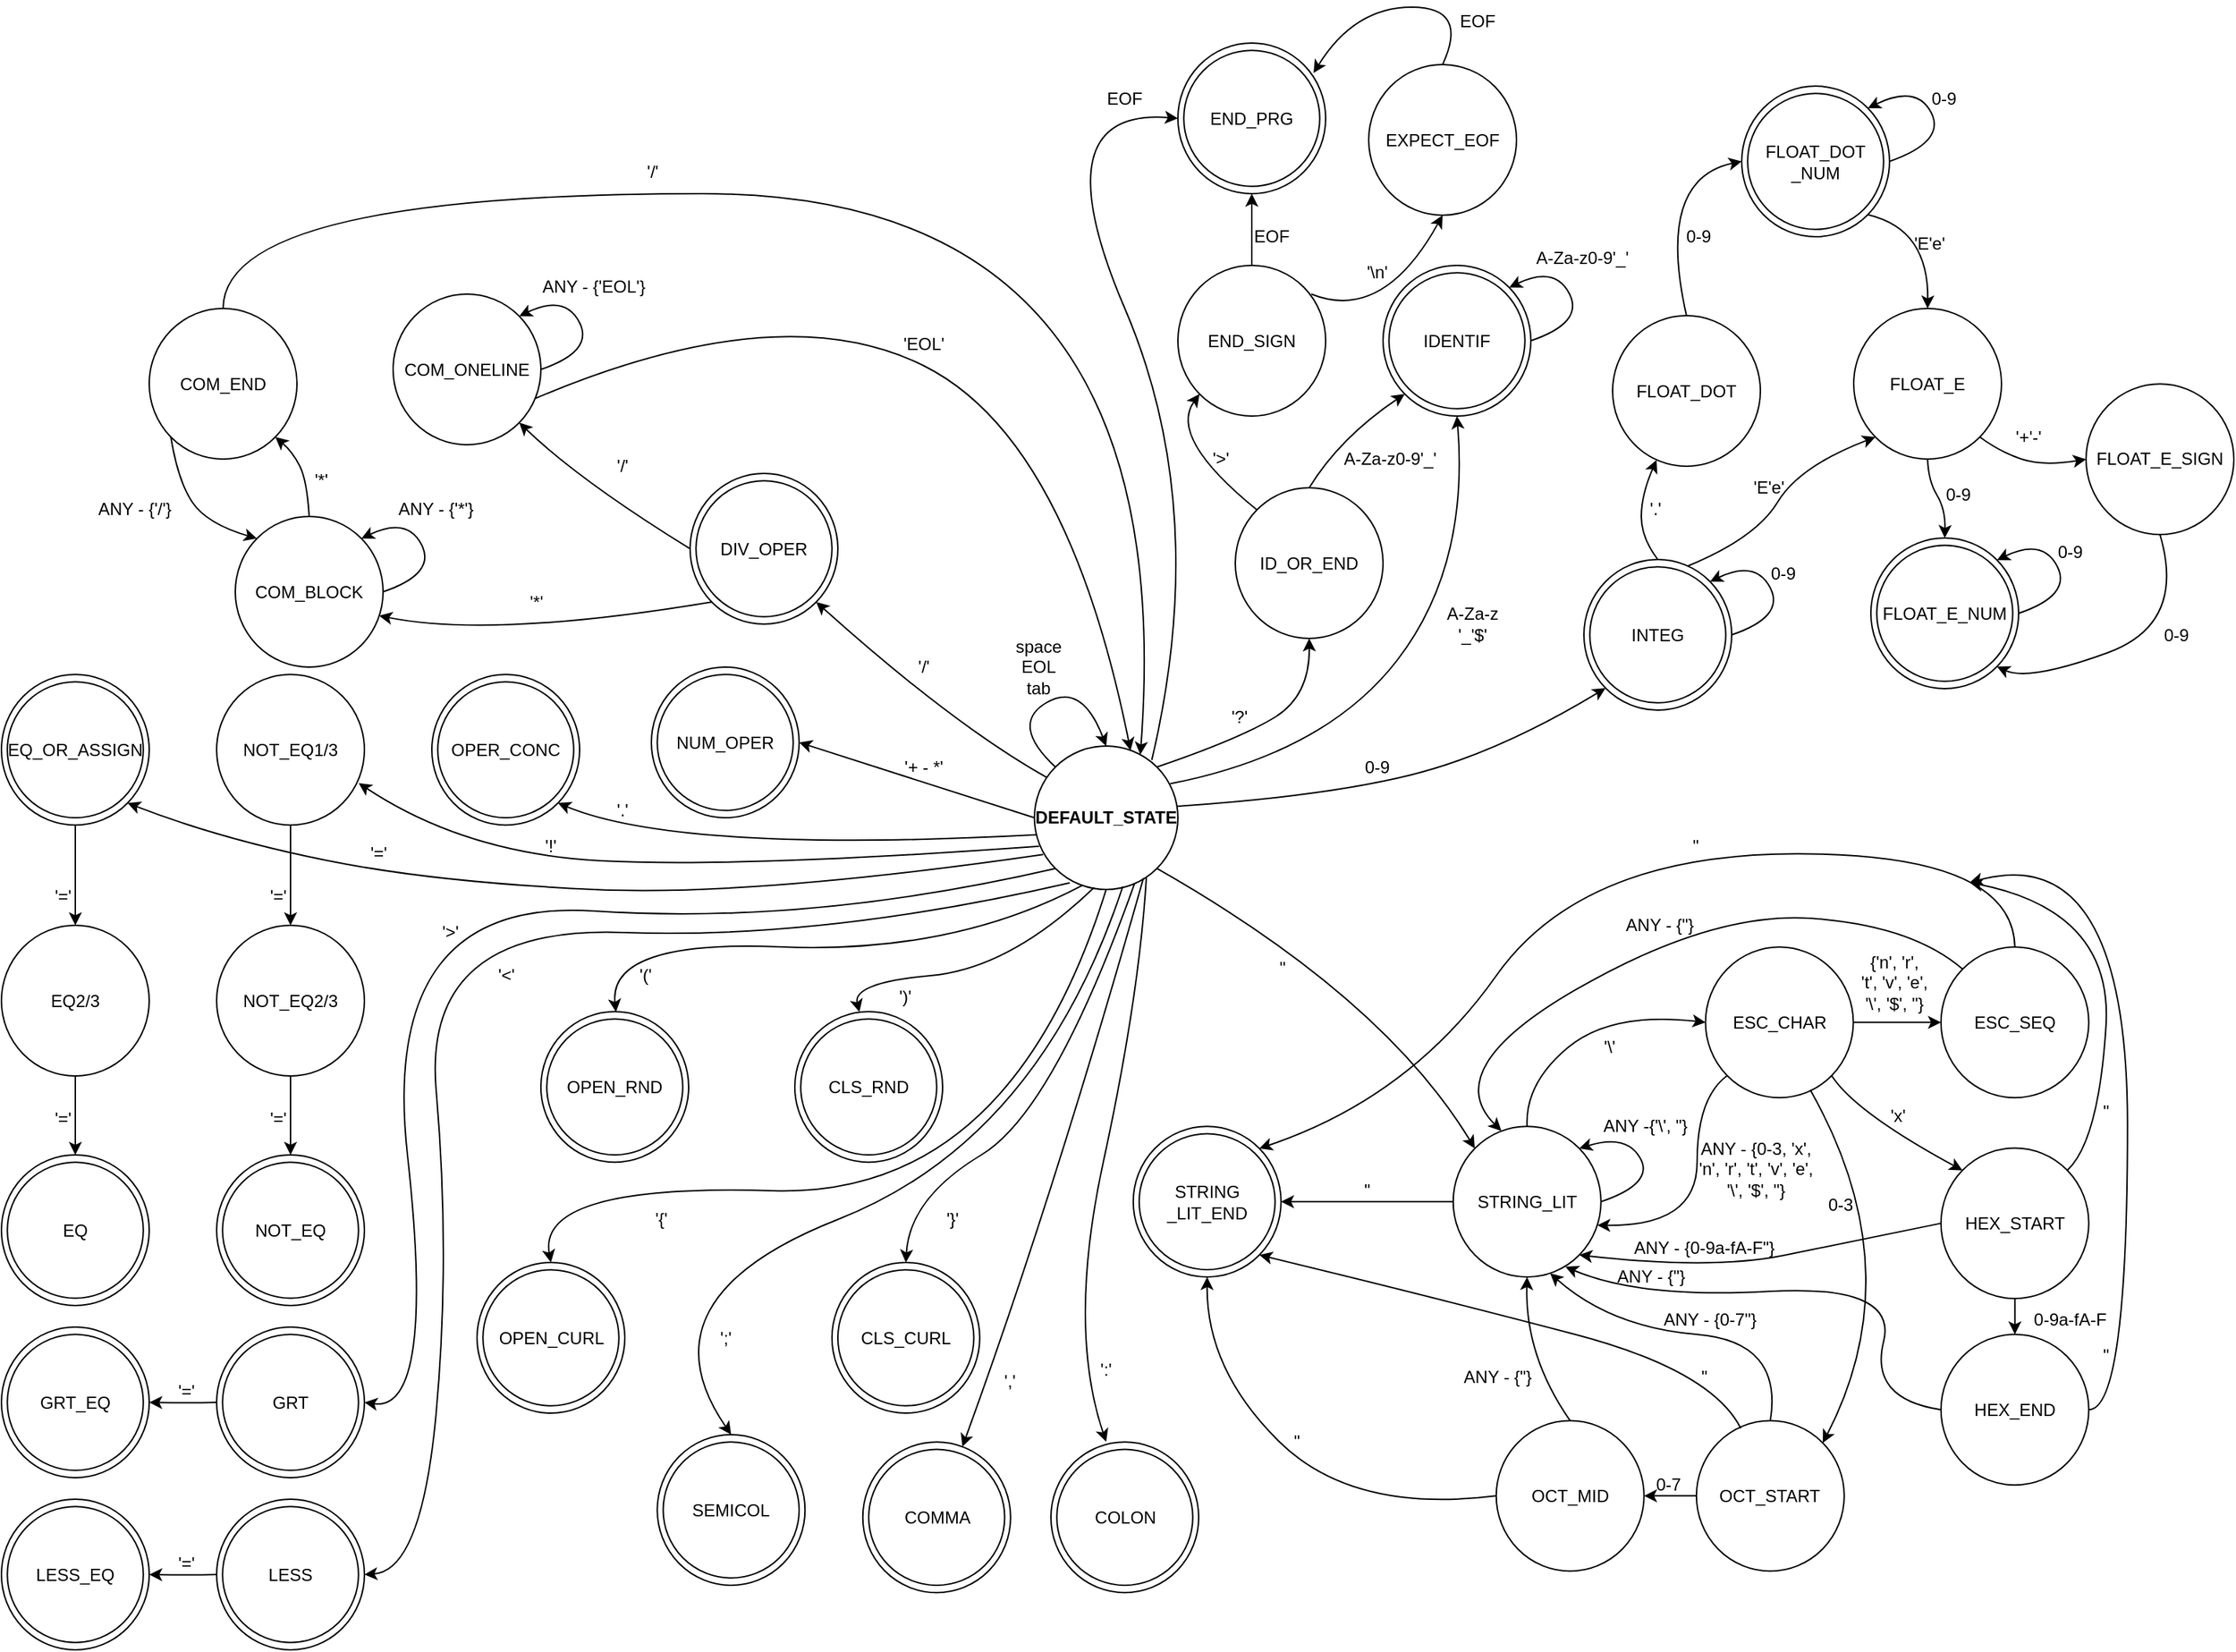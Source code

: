 <mxfile version="20.5.3"><diagram id="B4c5OdeZnFxXY1j4tQRh" name="Page-1"><mxGraphModel dx="1146" dy="554" grid="1" gridSize="10" guides="1" tooltips="1" connect="1" arrows="1" fold="1" page="1" pageScale="1" pageWidth="1654" pageHeight="1169" math="0" shadow="0"><root><mxCell id="0"/><mxCell id="1" parent="0"/><mxCell id="rxYX9RSnvcoezxCYLgSo-1" value="&lt;div&gt;&lt;b&gt;DEFAULT_STATE&lt;br&gt;&lt;/b&gt;&lt;/div&gt;" style="ellipse;whiteSpace=wrap;html=1;" parent="1" vertex="1"><mxGeometry x="777" y="535" width="100" height="100" as="geometry"/></mxCell><mxCell id="rxYX9RSnvcoezxCYLgSo-2" value="" style="curved=1;endArrow=classic;html=1;rounded=0;entryX=0.5;entryY=0;entryDx=0;entryDy=0;exitX=0;exitY=0;exitDx=0;exitDy=0;" parent="1" source="rxYX9RSnvcoezxCYLgSo-1" target="rxYX9RSnvcoezxCYLgSo-1" edge="1"><mxGeometry width="50" height="50" relative="1" as="geometry"><mxPoint x="790" y="550" as="sourcePoint"/><mxPoint x="817" y="539" as="targetPoint"/><Array as="points"><mxPoint x="760" y="520"/><mxPoint x="810" y="490"/></Array></mxGeometry></mxCell><mxCell id="rxYX9RSnvcoezxCYLgSo-3" value="&lt;div&gt;space&lt;/div&gt;&lt;div&gt;EOL&lt;/div&gt;&lt;div&gt;tab&lt;br&gt;&lt;/div&gt;" style="text;html=1;strokeColor=none;fillColor=none;align=center;verticalAlign=middle;whiteSpace=wrap;rounded=0;" parent="1" vertex="1"><mxGeometry x="750" y="460" width="60" height="40" as="geometry"/></mxCell><mxCell id="rxYX9RSnvcoezxCYLgSo-8" value="" style="curved=1;endArrow=classic;html=1;rounded=0;exitX=0.089;exitY=0.221;exitDx=0;exitDy=0;exitPerimeter=0;entryX=1;entryY=1;entryDx=0;entryDy=0;" parent="1" source="rxYX9RSnvcoezxCYLgSo-1" target="rxYX9RSnvcoezxCYLgSo-11" edge="1"><mxGeometry width="50" height="50" relative="1" as="geometry"><mxPoint x="650" y="560" as="sourcePoint"/><mxPoint x="640" y="470" as="targetPoint"/><Array as="points"><mxPoint x="720" y="520"/></Array></mxGeometry></mxCell><mxCell id="rxYX9RSnvcoezxCYLgSo-9" value="'/'" style="text;html=1;strokeColor=none;fillColor=none;align=center;verticalAlign=middle;whiteSpace=wrap;rounded=0;" parent="1" vertex="1"><mxGeometry x="670" y="465" width="60" height="30" as="geometry"/></mxCell><mxCell id="rxYX9RSnvcoezxCYLgSo-11" value="" style="ellipse;whiteSpace=wrap;html=1;" parent="1" vertex="1"><mxGeometry x="537" y="345" width="103" height="105" as="geometry"/></mxCell><mxCell id="rxYX9RSnvcoezxCYLgSo-14" value="DIV_OPER" style="ellipse;whiteSpace=wrap;html=1;aspect=fixed;" parent="1" vertex="1"><mxGeometry x="541.12" y="350.12" width="94.76" height="94.76" as="geometry"/></mxCell><mxCell id="rxYX9RSnvcoezxCYLgSo-16" value="COM_ONELINE" style="ellipse;whiteSpace=wrap;html=1;" parent="1" vertex="1"><mxGeometry x="330" y="220" width="103" height="105" as="geometry"/></mxCell><mxCell id="rxYX9RSnvcoezxCYLgSo-24" value="" style="curved=1;endArrow=classic;html=1;rounded=0;exitX=1;exitY=0.5;exitDx=0;exitDy=0;entryX=1;entryY=0;entryDx=0;entryDy=0;" parent="1" source="rxYX9RSnvcoezxCYLgSo-16" target="rxYX9RSnvcoezxCYLgSo-16" edge="1"><mxGeometry width="50" height="50" relative="1" as="geometry"><mxPoint x="433" y="280" as="sourcePoint"/><mxPoint x="483" y="230" as="targetPoint"/><Array as="points"><mxPoint x="470" y="260"/><mxPoint x="450" y="220"/></Array></mxGeometry></mxCell><mxCell id="rxYX9RSnvcoezxCYLgSo-25" value="ANY - {'EOL'}" style="text;html=1;strokeColor=none;fillColor=none;align=center;verticalAlign=middle;whiteSpace=wrap;rounded=0;" parent="1" vertex="1"><mxGeometry x="430" y="200" width="80" height="30" as="geometry"/></mxCell><mxCell id="rxYX9RSnvcoezxCYLgSo-26" value="" style="curved=1;endArrow=classic;html=1;rounded=0;exitX=0;exitY=0.5;exitDx=0;exitDy=0;entryX=1;entryY=1;entryDx=0;entryDy=0;" parent="1" source="rxYX9RSnvcoezxCYLgSo-11" target="rxYX9RSnvcoezxCYLgSo-16" edge="1"><mxGeometry width="50" height="50" relative="1" as="geometry"><mxPoint x="460" y="360" as="sourcePoint"/><mxPoint x="510" y="310" as="targetPoint"/><Array as="points"><mxPoint x="460" y="350"/></Array></mxGeometry></mxCell><mxCell id="rxYX9RSnvcoezxCYLgSo-27" value="'/'" style="text;html=1;strokeColor=none;fillColor=none;align=center;verticalAlign=middle;whiteSpace=wrap;rounded=0;" parent="1" vertex="1"><mxGeometry x="460" y="325" width="60" height="30" as="geometry"/></mxCell><mxCell id="rxYX9RSnvcoezxCYLgSo-28" value="" style="curved=1;endArrow=classic;html=1;rounded=0;exitX=0.961;exitY=0.693;exitDx=0;exitDy=0;entryX=0.67;entryY=0.031;entryDx=0;entryDy=0;entryPerimeter=0;exitPerimeter=0;" parent="1" source="rxYX9RSnvcoezxCYLgSo-16" target="rxYX9RSnvcoezxCYLgSo-1" edge="1"><mxGeometry width="50" height="50" relative="1" as="geometry"><mxPoint x="560" y="325" as="sourcePoint"/><mxPoint x="810" y="430" as="targetPoint"/><Array as="points"><mxPoint x="600" y="220"/><mxPoint x="800" y="320"/></Array></mxGeometry></mxCell><mxCell id="rxYX9RSnvcoezxCYLgSo-29" value="'EOL'" style="text;html=1;strokeColor=none;fillColor=none;align=center;verticalAlign=middle;whiteSpace=wrap;rounded=0;" parent="1" vertex="1"><mxGeometry x="670" y="240" width="60" height="30" as="geometry"/></mxCell><mxCell id="rxYX9RSnvcoezxCYLgSo-31" value="COM_BLOCK" style="ellipse;whiteSpace=wrap;html=1;" parent="1" vertex="1"><mxGeometry x="220" y="375" width="103" height="105" as="geometry"/></mxCell><mxCell id="rxYX9RSnvcoezxCYLgSo-32" value="" style="curved=1;endArrow=classic;html=1;rounded=0;exitX=1;exitY=0.5;exitDx=0;exitDy=0;entryX=1;entryY=0;entryDx=0;entryDy=0;" parent="1" source="rxYX9RSnvcoezxCYLgSo-31" target="rxYX9RSnvcoezxCYLgSo-31" edge="1"><mxGeometry width="50" height="50" relative="1" as="geometry"><mxPoint x="323" y="435" as="sourcePoint"/><mxPoint x="373" y="385" as="targetPoint"/><Array as="points"><mxPoint x="360" y="415"/><mxPoint x="340" y="375"/></Array></mxGeometry></mxCell><mxCell id="rxYX9RSnvcoezxCYLgSo-33" value="ANY - {'*'}" style="text;html=1;strokeColor=none;fillColor=none;align=center;verticalAlign=middle;whiteSpace=wrap;rounded=0;" parent="1" vertex="1"><mxGeometry x="320" y="355" width="80" height="30" as="geometry"/></mxCell><mxCell id="rxYX9RSnvcoezxCYLgSo-34" value="" style="curved=1;endArrow=classic;html=1;rounded=0;exitX=0;exitY=1;exitDx=0;exitDy=0;entryX=0.974;entryY=0.659;entryDx=0;entryDy=0;entryPerimeter=0;" parent="1" source="rxYX9RSnvcoezxCYLgSo-11" target="rxYX9RSnvcoezxCYLgSo-31" edge="1"><mxGeometry width="50" height="50" relative="1" as="geometry"><mxPoint x="420" y="420" as="sourcePoint"/><mxPoint x="470" y="370" as="targetPoint"/><Array as="points"><mxPoint x="400" y="460"/></Array></mxGeometry></mxCell><mxCell id="rxYX9RSnvcoezxCYLgSo-35" value="'*'" style="text;html=1;strokeColor=none;fillColor=none;align=center;verticalAlign=middle;whiteSpace=wrap;rounded=0;" parent="1" vertex="1"><mxGeometry x="400" y="420" width="60" height="30" as="geometry"/></mxCell><mxCell id="rxYX9RSnvcoezxCYLgSo-38" value="COM_END" style="ellipse;whiteSpace=wrap;html=1;" parent="1" vertex="1"><mxGeometry x="160" y="230" width="103" height="105" as="geometry"/></mxCell><mxCell id="rxYX9RSnvcoezxCYLgSo-41" value="" style="curved=1;endArrow=classic;html=1;rounded=0;exitX=0.5;exitY=0;exitDx=0;exitDy=0;entryX=1;entryY=1;entryDx=0;entryDy=0;" parent="1" source="rxYX9RSnvcoezxCYLgSo-31" target="rxYX9RSnvcoezxCYLgSo-38" edge="1"><mxGeometry width="50" height="50" relative="1" as="geometry"><mxPoint x="270" y="350" as="sourcePoint"/><mxPoint x="320" y="300" as="targetPoint"/><Array as="points"><mxPoint x="270" y="350"/><mxPoint x="260" y="330"/></Array></mxGeometry></mxCell><mxCell id="rxYX9RSnvcoezxCYLgSo-42" value="'*'" style="text;html=1;strokeColor=none;fillColor=none;align=center;verticalAlign=middle;whiteSpace=wrap;rounded=0;" parent="1" vertex="1"><mxGeometry x="250" y="335" width="60" height="30" as="geometry"/></mxCell><mxCell id="rxYX9RSnvcoezxCYLgSo-43" value="" style="curved=1;endArrow=classic;html=1;rounded=0;exitX=0.5;exitY=0;exitDx=0;exitDy=0;entryX=0.738;entryY=0.06;entryDx=0;entryDy=0;entryPerimeter=0;" parent="1" source="rxYX9RSnvcoezxCYLgSo-38" target="rxYX9RSnvcoezxCYLgSo-1" edge="1"><mxGeometry width="50" height="50" relative="1" as="geometry"><mxPoint x="230" y="200" as="sourcePoint"/><mxPoint x="280" y="150" as="targetPoint"/><Array as="points"><mxPoint x="212" y="150"/><mxPoint x="880" y="150"/></Array></mxGeometry></mxCell><mxCell id="rxYX9RSnvcoezxCYLgSo-44" value="'/'" style="text;html=1;strokeColor=none;fillColor=none;align=center;verticalAlign=middle;whiteSpace=wrap;rounded=0;" parent="1" vertex="1"><mxGeometry x="481.12" y="120" width="60" height="30" as="geometry"/></mxCell><mxCell id="rxYX9RSnvcoezxCYLgSo-45" value="" style="curved=1;endArrow=classic;html=1;rounded=0;entryX=0;entryY=0;entryDx=0;entryDy=0;exitX=0;exitY=1;exitDx=0;exitDy=0;" parent="1" source="rxYX9RSnvcoezxCYLgSo-38" target="rxYX9RSnvcoezxCYLgSo-31" edge="1"><mxGeometry width="50" height="50" relative="1" as="geometry"><mxPoint x="380" y="350" as="sourcePoint"/><mxPoint x="430" y="300" as="targetPoint"/><Array as="points"><mxPoint x="180" y="350"/><mxPoint x="200" y="380"/></Array></mxGeometry></mxCell><mxCell id="rxYX9RSnvcoezxCYLgSo-46" value="ANY - {'/'}" style="text;html=1;strokeColor=none;fillColor=none;align=center;verticalAlign=middle;whiteSpace=wrap;rounded=0;" parent="1" vertex="1"><mxGeometry x="120" y="355" width="60" height="30" as="geometry"/></mxCell><mxCell id="RRF14F_0tP4bHI7PFCEU-1" value="" style="ellipse;whiteSpace=wrap;html=1;" parent="1" vertex="1"><mxGeometry x="510" y="480" width="103" height="105" as="geometry"/></mxCell><mxCell id="RRF14F_0tP4bHI7PFCEU-2" value="NUM_OPER" style="ellipse;whiteSpace=wrap;html=1;aspect=fixed;" parent="1" vertex="1"><mxGeometry x="514.12" y="485.12" width="94.76" height="94.76" as="geometry"/></mxCell><mxCell id="RRF14F_0tP4bHI7PFCEU-3" value="" style="curved=1;endArrow=classic;html=1;rounded=0;exitX=0;exitY=0.5;exitDx=0;exitDy=0;entryX=1;entryY=0.5;entryDx=0;entryDy=0;" parent="1" source="rxYX9RSnvcoezxCYLgSo-1" target="RRF14F_0tP4bHI7PFCEU-1" edge="1"><mxGeometry width="50" height="50" relative="1" as="geometry"><mxPoint x="480" y="630" as="sourcePoint"/><mxPoint x="530" y="580" as="targetPoint"/><Array as="points"/></mxGeometry></mxCell><mxCell id="RRF14F_0tP4bHI7PFCEU-4" value="'+ - *'" style="text;html=1;strokeColor=none;fillColor=none;align=center;verticalAlign=middle;whiteSpace=wrap;rounded=0;" parent="1" vertex="1"><mxGeometry x="670" y="535" width="60" height="30" as="geometry"/></mxCell><mxCell id="RRF14F_0tP4bHI7PFCEU-5" value="" style="ellipse;whiteSpace=wrap;html=1;" parent="1" vertex="1"><mxGeometry x="357" y="485.12" width="103" height="105" as="geometry"/></mxCell><mxCell id="RRF14F_0tP4bHI7PFCEU-6" value="OPER_CONC" style="ellipse;whiteSpace=wrap;html=1;aspect=fixed;" parent="1" vertex="1"><mxGeometry x="361.12" y="490.24" width="94.76" height="94.76" as="geometry"/></mxCell><mxCell id="RRF14F_0tP4bHI7PFCEU-7" value="NOT_EQ1/3" style="ellipse;whiteSpace=wrap;html=1;" parent="1" vertex="1"><mxGeometry x="207" y="485.12" width="103" height="105" as="geometry"/></mxCell><mxCell id="RRF14F_0tP4bHI7PFCEU-9" value="" style="ellipse;whiteSpace=wrap;html=1;" parent="1" vertex="1"><mxGeometry x="57" y="485.12" width="103" height="105" as="geometry"/></mxCell><mxCell id="RRF14F_0tP4bHI7PFCEU-10" value="EQ_OR_ASSIGN" style="ellipse;whiteSpace=wrap;html=1;aspect=fixed;" parent="1" vertex="1"><mxGeometry x="61.12" y="490.24" width="94.76" height="94.76" as="geometry"/></mxCell><mxCell id="RRF14F_0tP4bHI7PFCEU-11" value="" style="curved=1;endArrow=classic;html=1;rounded=0;exitX=0.01;exitY=0.619;exitDx=0;exitDy=0;exitPerimeter=0;entryX=1;entryY=1;entryDx=0;entryDy=0;" parent="1" source="rxYX9RSnvcoezxCYLgSo-1" target="RRF14F_0tP4bHI7PFCEU-5" edge="1"><mxGeometry width="50" height="50" relative="1" as="geometry"><mxPoint x="380" y="630" as="sourcePoint"/><mxPoint x="430" y="580" as="targetPoint"/><Array as="points"><mxPoint x="530" y="610"/></Array></mxGeometry></mxCell><mxCell id="RRF14F_0tP4bHI7PFCEU-12" value="" style="curved=1;endArrow=classic;html=1;rounded=0;exitX=0.033;exitY=0.699;exitDx=0;exitDy=0;exitPerimeter=0;entryX=0.961;entryY=0.721;entryDx=0;entryDy=0;entryPerimeter=0;" parent="1" source="rxYX9RSnvcoezxCYLgSo-1" target="RRF14F_0tP4bHI7PFCEU-7" edge="1"><mxGeometry width="50" height="50" relative="1" as="geometry"><mxPoint x="380" y="630" as="sourcePoint"/><mxPoint x="430" y="580" as="targetPoint"/><Array as="points"><mxPoint x="570" y="620"/><mxPoint x="380" y="610"/></Array></mxGeometry></mxCell><mxCell id="RRF14F_0tP4bHI7PFCEU-13" value="" style="curved=1;endArrow=classic;html=1;rounded=0;exitX=0.061;exitY=0.756;exitDx=0;exitDy=0;exitPerimeter=0;entryX=1;entryY=1;entryDx=0;entryDy=0;" parent="1" source="rxYX9RSnvcoezxCYLgSo-1" target="RRF14F_0tP4bHI7PFCEU-9" edge="1"><mxGeometry width="50" height="50" relative="1" as="geometry"><mxPoint x="420" y="630" as="sourcePoint"/><mxPoint x="470" y="580" as="targetPoint"/><Array as="points"><mxPoint x="580" y="640"/><mxPoint x="360" y="630"/><mxPoint x="210" y="600"/></Array></mxGeometry></mxCell><mxCell id="RRF14F_0tP4bHI7PFCEU-14" value="'.'" style="text;html=1;strokeColor=none;fillColor=none;align=center;verticalAlign=middle;whiteSpace=wrap;rounded=0;" parent="1" vertex="1"><mxGeometry x="460" y="565" width="60" height="30" as="geometry"/></mxCell><mxCell id="RRF14F_0tP4bHI7PFCEU-15" value="'!'" style="text;html=1;strokeColor=none;fillColor=none;align=center;verticalAlign=middle;whiteSpace=wrap;rounded=0;" parent="1" vertex="1"><mxGeometry x="410" y="590.12" width="60" height="30" as="geometry"/></mxCell><mxCell id="RRF14F_0tP4bHI7PFCEU-16" value="'='" style="text;html=1;strokeColor=none;fillColor=none;align=center;verticalAlign=middle;whiteSpace=wrap;rounded=0;" parent="1" vertex="1"><mxGeometry x="290" y="595" width="60" height="30" as="geometry"/></mxCell><mxCell id="RRF14F_0tP4bHI7PFCEU-17" value="NOT_EQ2/3" style="ellipse;whiteSpace=wrap;html=1;" parent="1" vertex="1"><mxGeometry x="207" y="660" width="103" height="105" as="geometry"/></mxCell><mxCell id="RRF14F_0tP4bHI7PFCEU-18" value="" style="curved=1;endArrow=classic;html=1;rounded=0;exitX=0.5;exitY=1;exitDx=0;exitDy=0;entryX=0.5;entryY=0;entryDx=0;entryDy=0;" parent="1" source="RRF14F_0tP4bHI7PFCEU-7" target="RRF14F_0tP4bHI7PFCEU-17" edge="1"><mxGeometry width="50" height="50" relative="1" as="geometry"><mxPoint x="420" y="680" as="sourcePoint"/><mxPoint x="470" y="630" as="targetPoint"/><Array as="points"/></mxGeometry></mxCell><mxCell id="RRF14F_0tP4bHI7PFCEU-19" value="" style="ellipse;whiteSpace=wrap;html=1;" parent="1" vertex="1"><mxGeometry x="207" y="820" width="103" height="105" as="geometry"/></mxCell><mxCell id="RRF14F_0tP4bHI7PFCEU-20" value="NOT_EQ" style="ellipse;whiteSpace=wrap;html=1;aspect=fixed;" parent="1" vertex="1"><mxGeometry x="211.12" y="825.12" width="94.76" height="94.76" as="geometry"/></mxCell><mxCell id="RRF14F_0tP4bHI7PFCEU-21" value="" style="curved=1;endArrow=classic;html=1;rounded=0;exitX=0.5;exitY=1;exitDx=0;exitDy=0;entryX=0.5;entryY=0;entryDx=0;entryDy=0;" parent="1" source="RRF14F_0tP4bHI7PFCEU-17" target="RRF14F_0tP4bHI7PFCEU-19" edge="1"><mxGeometry width="50" height="50" relative="1" as="geometry"><mxPoint x="420" y="800" as="sourcePoint"/><mxPoint x="470" y="750" as="targetPoint"/><Array as="points"/></mxGeometry></mxCell><mxCell id="RRF14F_0tP4bHI7PFCEU-22" value="'='" style="text;html=1;strokeColor=none;fillColor=none;align=center;verticalAlign=middle;whiteSpace=wrap;rounded=0;" parent="1" vertex="1"><mxGeometry x="220" y="625" width="60" height="30" as="geometry"/></mxCell><mxCell id="RRF14F_0tP4bHI7PFCEU-23" value="'='" style="text;html=1;strokeColor=none;fillColor=none;align=center;verticalAlign=middle;whiteSpace=wrap;rounded=0;" parent="1" vertex="1"><mxGeometry x="220" y="780" width="60" height="30" as="geometry"/></mxCell><mxCell id="RRF14F_0tP4bHI7PFCEU-24" value="EQ2/3" style="ellipse;whiteSpace=wrap;html=1;" parent="1" vertex="1"><mxGeometry x="57" y="660" width="103" height="105" as="geometry"/></mxCell><mxCell id="RRF14F_0tP4bHI7PFCEU-25" value="" style="curved=1;endArrow=classic;html=1;rounded=0;exitX=0.5;exitY=1;exitDx=0;exitDy=0;entryX=0.5;entryY=0;entryDx=0;entryDy=0;" parent="1" target="RRF14F_0tP4bHI7PFCEU-24" edge="1"><mxGeometry width="50" height="50" relative="1" as="geometry"><mxPoint x="108.5" y="590.12" as="sourcePoint"/><mxPoint x="320" y="630" as="targetPoint"/><Array as="points"/></mxGeometry></mxCell><mxCell id="RRF14F_0tP4bHI7PFCEU-26" value="'='" style="text;html=1;strokeColor=none;fillColor=none;align=center;verticalAlign=middle;whiteSpace=wrap;rounded=0;" parent="1" vertex="1"><mxGeometry x="70" y="625" width="60" height="30" as="geometry"/></mxCell><mxCell id="RRF14F_0tP4bHI7PFCEU-27" value="" style="ellipse;whiteSpace=wrap;html=1;" parent="1" vertex="1"><mxGeometry x="57" y="820" width="103" height="105" as="geometry"/></mxCell><mxCell id="RRF14F_0tP4bHI7PFCEU-28" value="EQ" style="ellipse;whiteSpace=wrap;html=1;aspect=fixed;" parent="1" vertex="1"><mxGeometry x="61.12" y="825.12" width="94.76" height="94.76" as="geometry"/></mxCell><mxCell id="RRF14F_0tP4bHI7PFCEU-29" value="" style="curved=1;endArrow=classic;html=1;rounded=0;exitX=0.5;exitY=1;exitDx=0;exitDy=0;entryX=0.5;entryY=0;entryDx=0;entryDy=0;" parent="1" target="RRF14F_0tP4bHI7PFCEU-27" edge="1"><mxGeometry width="50" height="50" relative="1" as="geometry"><mxPoint x="108.5" y="765" as="sourcePoint"/><mxPoint x="320" y="750" as="targetPoint"/><Array as="points"/></mxGeometry></mxCell><mxCell id="RRF14F_0tP4bHI7PFCEU-30" value="'='" style="text;html=1;strokeColor=none;fillColor=none;align=center;verticalAlign=middle;whiteSpace=wrap;rounded=0;" parent="1" vertex="1"><mxGeometry x="70" y="780" width="60" height="30" as="geometry"/></mxCell><mxCell id="RRF14F_0tP4bHI7PFCEU-35" value="" style="ellipse;whiteSpace=wrap;html=1;" parent="1" vertex="1"><mxGeometry x="207" y="940" width="103" height="105" as="geometry"/></mxCell><mxCell id="RRF14F_0tP4bHI7PFCEU-36" value="GRT" style="ellipse;whiteSpace=wrap;html=1;aspect=fixed;" parent="1" vertex="1"><mxGeometry x="211.12" y="945.12" width="94.76" height="94.76" as="geometry"/></mxCell><mxCell id="RRF14F_0tP4bHI7PFCEU-37" value="" style="ellipse;whiteSpace=wrap;html=1;" parent="1" vertex="1"><mxGeometry x="207" y="1060" width="103" height="105" as="geometry"/></mxCell><mxCell id="RRF14F_0tP4bHI7PFCEU-38" value="LESS" style="ellipse;whiteSpace=wrap;html=1;aspect=fixed;" parent="1" vertex="1"><mxGeometry x="211.12" y="1065.12" width="94.76" height="94.76" as="geometry"/></mxCell><mxCell id="RRF14F_0tP4bHI7PFCEU-39" value="" style="curved=1;endArrow=classic;html=1;rounded=0;exitX=0;exitY=1;exitDx=0;exitDy=0;entryX=1;entryY=0.5;entryDx=0;entryDy=0;" parent="1" source="rxYX9RSnvcoezxCYLgSo-1" target="RRF14F_0tP4bHI7PFCEU-35" edge="1"><mxGeometry width="50" height="50" relative="1" as="geometry"><mxPoint x="360" y="900" as="sourcePoint"/><mxPoint x="410" y="850" as="targetPoint"/><Array as="points"><mxPoint x="620" y="660"/><mxPoint x="320" y="640"/><mxPoint x="360" y="1000"/></Array></mxGeometry></mxCell><mxCell id="RRF14F_0tP4bHI7PFCEU-40" value="" style="curved=1;endArrow=classic;html=1;rounded=0;exitX=0;exitY=1;exitDx=0;exitDy=0;entryX=1;entryY=0.5;entryDx=0;entryDy=0;" parent="1" target="RRF14F_0tP4bHI7PFCEU-37" edge="1"><mxGeometry width="50" height="50" relative="1" as="geometry"><mxPoint x="801.645" y="630.355" as="sourcePoint"/><mxPoint x="320.0" y="1002.5" as="targetPoint"/><Array as="points"><mxPoint x="630" y="670"/><mxPoint x="350" y="660"/><mxPoint x="370" y="890"/><mxPoint x="350" y="1110"/></Array></mxGeometry></mxCell><mxCell id="RRF14F_0tP4bHI7PFCEU-41" value="'&amp;gt;'" style="text;html=1;strokeColor=none;fillColor=none;align=center;verticalAlign=middle;whiteSpace=wrap;rounded=0;" parent="1" vertex="1"><mxGeometry x="340" y="650" width="60" height="30" as="geometry"/></mxCell><mxCell id="RRF14F_0tP4bHI7PFCEU-43" value="'&amp;lt;'" style="text;html=1;strokeColor=none;fillColor=none;align=center;verticalAlign=middle;whiteSpace=wrap;rounded=0;" parent="1" vertex="1"><mxGeometry x="378.5" y="680" width="60" height="30" as="geometry"/></mxCell><mxCell id="RRF14F_0tP4bHI7PFCEU-44" value="" style="ellipse;whiteSpace=wrap;html=1;" parent="1" vertex="1"><mxGeometry x="57" y="940" width="103" height="105" as="geometry"/></mxCell><mxCell id="RRF14F_0tP4bHI7PFCEU-45" value="GRT_EQ" style="ellipse;whiteSpace=wrap;html=1;aspect=fixed;" parent="1" vertex="1"><mxGeometry x="61.12" y="945.12" width="94.76" height="94.76" as="geometry"/></mxCell><mxCell id="RRF14F_0tP4bHI7PFCEU-48" value="" style="curved=1;endArrow=classic;html=1;rounded=0;exitX=0;exitY=0.5;exitDx=0;exitDy=0;entryX=1;entryY=0.5;entryDx=0;entryDy=0;" parent="1" source="RRF14F_0tP4bHI7PFCEU-35" target="RRF14F_0tP4bHI7PFCEU-44" edge="1"><mxGeometry width="50" height="50" relative="1" as="geometry"><mxPoint x="230" y="1080" as="sourcePoint"/><mxPoint x="280" y="1030" as="targetPoint"/><Array as="points"><mxPoint x="190" y="993"/></Array></mxGeometry></mxCell><mxCell id="RRF14F_0tP4bHI7PFCEU-49" value="" style="ellipse;whiteSpace=wrap;html=1;" parent="1" vertex="1"><mxGeometry x="57" y="1060" width="103" height="105" as="geometry"/></mxCell><mxCell id="RRF14F_0tP4bHI7PFCEU-50" value="LESS_EQ" style="ellipse;whiteSpace=wrap;html=1;aspect=fixed;" parent="1" vertex="1"><mxGeometry x="61.12" y="1065.12" width="94.76" height="94.76" as="geometry"/></mxCell><mxCell id="RRF14F_0tP4bHI7PFCEU-51" value="" style="curved=1;endArrow=classic;html=1;rounded=0;exitX=0;exitY=0.5;exitDx=0;exitDy=0;entryX=1;entryY=0.5;entryDx=0;entryDy=0;" parent="1" target="RRF14F_0tP4bHI7PFCEU-49" edge="1"><mxGeometry width="50" height="50" relative="1" as="geometry"><mxPoint x="207.0" y="1112.5" as="sourcePoint"/><mxPoint x="280" y="1150" as="targetPoint"/><Array as="points"><mxPoint x="190" y="1113"/></Array></mxGeometry></mxCell><mxCell id="RRF14F_0tP4bHI7PFCEU-52" value="'='" style="text;html=1;strokeColor=none;fillColor=none;align=center;verticalAlign=middle;whiteSpace=wrap;rounded=0;" parent="1" vertex="1"><mxGeometry x="155.88" y="970" width="60" height="30" as="geometry"/></mxCell><mxCell id="RRF14F_0tP4bHI7PFCEU-53" value="'='" style="text;html=1;strokeColor=none;fillColor=none;align=center;verticalAlign=middle;whiteSpace=wrap;rounded=0;" parent="1" vertex="1"><mxGeometry x="155.88" y="1090" width="60" height="30" as="geometry"/></mxCell><mxCell id="RRF14F_0tP4bHI7PFCEU-55" value="" style="ellipse;whiteSpace=wrap;html=1;" parent="1" vertex="1"><mxGeometry x="433" y="720.12" width="103" height="105" as="geometry"/></mxCell><mxCell id="RRF14F_0tP4bHI7PFCEU-56" value="OPEN_RND" style="ellipse;whiteSpace=wrap;html=1;aspect=fixed;" parent="1" vertex="1"><mxGeometry x="437.12" y="725.24" width="94.76" height="94.76" as="geometry"/></mxCell><mxCell id="RRF14F_0tP4bHI7PFCEU-57" value="" style="ellipse;whiteSpace=wrap;html=1;" parent="1" vertex="1"><mxGeometry x="610" y="720.12" width="103" height="105" as="geometry"/></mxCell><mxCell id="RRF14F_0tP4bHI7PFCEU-58" value="CLS_RND" style="ellipse;whiteSpace=wrap;html=1;aspect=fixed;" parent="1" vertex="1"><mxGeometry x="614.12" y="725.24" width="94.76" height="94.76" as="geometry"/></mxCell><mxCell id="RRF14F_0tP4bHI7PFCEU-60" value="" style="ellipse;whiteSpace=wrap;html=1;" parent="1" vertex="1"><mxGeometry x="514.12" y="1015" width="103" height="105" as="geometry"/></mxCell><mxCell id="RRF14F_0tP4bHI7PFCEU-61" value="SEMICOL" style="ellipse;whiteSpace=wrap;html=1;aspect=fixed;" parent="1" vertex="1"><mxGeometry x="518.24" y="1020.12" width="94.76" height="94.76" as="geometry"/></mxCell><mxCell id="RRF14F_0tP4bHI7PFCEU-62" value="" style="ellipse;whiteSpace=wrap;html=1;" parent="1" vertex="1"><mxGeometry x="388.5" y="895" width="103" height="105" as="geometry"/></mxCell><mxCell id="RRF14F_0tP4bHI7PFCEU-63" value="OPEN_CURL" style="ellipse;whiteSpace=wrap;html=1;aspect=fixed;" parent="1" vertex="1"><mxGeometry x="392.62" y="900.12" width="94.76" height="94.76" as="geometry"/></mxCell><mxCell id="RRF14F_0tP4bHI7PFCEU-64" value="" style="ellipse;whiteSpace=wrap;html=1;" parent="1" vertex="1"><mxGeometry x="635.88" y="895" width="103" height="105" as="geometry"/></mxCell><mxCell id="RRF14F_0tP4bHI7PFCEU-65" value="CLS_CURL" style="ellipse;whiteSpace=wrap;html=1;aspect=fixed;" parent="1" vertex="1"><mxGeometry x="640" y="900.12" width="94.76" height="94.76" as="geometry"/></mxCell><mxCell id="RRF14F_0tP4bHI7PFCEU-66" value="" style="curved=1;endArrow=classic;html=1;rounded=0;exitX=0.333;exitY=0.972;exitDx=0;exitDy=0;exitPerimeter=0;entryX=0.508;entryY=0.002;entryDx=0;entryDy=0;entryPerimeter=0;" parent="1" source="rxYX9RSnvcoezxCYLgSo-1" target="RRF14F_0tP4bHI7PFCEU-55" edge="1"><mxGeometry width="50" height="50" relative="1" as="geometry"><mxPoint x="660" y="820" as="sourcePoint"/><mxPoint x="490" y="720" as="targetPoint"/><Array as="points"><mxPoint x="720" y="680"/><mxPoint x="480" y="670"/></Array></mxGeometry></mxCell><mxCell id="RRF14F_0tP4bHI7PFCEU-67" value="" style="curved=1;endArrow=classic;html=1;rounded=0;exitX=0.416;exitY=0.986;exitDx=0;exitDy=0;exitPerimeter=0;entryX=0.437;entryY=0.003;entryDx=0;entryDy=0;entryPerimeter=0;" parent="1" source="rxYX9RSnvcoezxCYLgSo-1" target="RRF14F_0tP4bHI7PFCEU-57" edge="1"><mxGeometry width="50" height="50" relative="1" as="geometry"><mxPoint x="540" y="780" as="sourcePoint"/><mxPoint x="590" y="730" as="targetPoint"/><Array as="points"><mxPoint x="760" y="690"/><mxPoint x="650" y="700"/></Array></mxGeometry></mxCell><mxCell id="RRF14F_0tP4bHI7PFCEU-68" value="'('" style="text;html=1;strokeColor=none;fillColor=none;align=center;verticalAlign=middle;whiteSpace=wrap;rounded=0;" parent="1" vertex="1"><mxGeometry x="476" y="680" width="60" height="30" as="geometry"/></mxCell><mxCell id="RRF14F_0tP4bHI7PFCEU-69" value="')'" style="text;html=1;strokeColor=none;fillColor=none;align=center;verticalAlign=middle;whiteSpace=wrap;rounded=0;" parent="1" vertex="1"><mxGeometry x="657.38" y="695.24" width="60" height="30" as="geometry"/></mxCell><mxCell id="RRF14F_0tP4bHI7PFCEU-70" value="" style="curved=1;endArrow=classic;html=1;rounded=0;exitX=0.5;exitY=1;exitDx=0;exitDy=0;entryX=0.5;entryY=0;entryDx=0;entryDy=0;" parent="1" source="rxYX9RSnvcoezxCYLgSo-1" target="RRF14F_0tP4bHI7PFCEU-62" edge="1"><mxGeometry width="50" height="50" relative="1" as="geometry"><mxPoint x="450" y="900" as="sourcePoint"/><mxPoint x="500" y="850" as="targetPoint"/><Array as="points"><mxPoint x="760" y="850"/><mxPoint x="430" y="840"/></Array></mxGeometry></mxCell><mxCell id="RRF14F_0tP4bHI7PFCEU-71" value="" style="curved=1;endArrow=classic;html=1;rounded=0;entryX=0.5;entryY=0;entryDx=0;entryDy=0;exitX=0.616;exitY=0.979;exitDx=0;exitDy=0;exitPerimeter=0;" parent="1" source="rxYX9RSnvcoezxCYLgSo-1" target="RRF14F_0tP4bHI7PFCEU-60" edge="1"><mxGeometry width="50" height="50" relative="1" as="geometry"><mxPoint x="450" y="900" as="sourcePoint"/><mxPoint x="500" y="850" as="targetPoint"/><Array as="points"><mxPoint x="780" y="810"/><mxPoint x="500" y="920"/></Array></mxGeometry></mxCell><mxCell id="RRF14F_0tP4bHI7PFCEU-72" value="" style="curved=1;endArrow=classic;html=1;rounded=0;exitX=0.698;exitY=0.958;exitDx=0;exitDy=0;exitPerimeter=0;entryX=0.5;entryY=0;entryDx=0;entryDy=0;" parent="1" source="rxYX9RSnvcoezxCYLgSo-1" target="RRF14F_0tP4bHI7PFCEU-64" edge="1"><mxGeometry width="50" height="50" relative="1" as="geometry"><mxPoint x="450" y="900" as="sourcePoint"/><mxPoint x="500" y="850" as="targetPoint"/><Array as="points"><mxPoint x="790" y="790"/><mxPoint x="690" y="850"/></Array></mxGeometry></mxCell><mxCell id="RRF14F_0tP4bHI7PFCEU-74" value="'{'" style="text;html=1;strokeColor=none;fillColor=none;align=center;verticalAlign=middle;whiteSpace=wrap;rounded=0;" parent="1" vertex="1"><mxGeometry x="487.38" y="850" width="60" height="30" as="geometry"/></mxCell><mxCell id="RRF14F_0tP4bHI7PFCEU-76" value="'}'" style="text;html=1;strokeColor=none;fillColor=none;align=center;verticalAlign=middle;whiteSpace=wrap;rounded=0;" parent="1" vertex="1"><mxGeometry x="690" y="850" width="60" height="30" as="geometry"/></mxCell><mxCell id="RRF14F_0tP4bHI7PFCEU-77" value="';'" style="text;html=1;strokeColor=none;fillColor=none;align=center;verticalAlign=middle;whiteSpace=wrap;rounded=0;" parent="1" vertex="1"><mxGeometry x="531.5" y="932.5" width="60" height="30" as="geometry"/></mxCell><mxCell id="RRF14F_0tP4bHI7PFCEU-81" value="" style="curved=1;endArrow=classic;html=1;rounded=0;exitX=0.947;exitY=0.263;exitDx=0;exitDy=0;entryX=0.5;entryY=1;entryDx=0;entryDy=0;exitPerimeter=0;" parent="1" source="rxYX9RSnvcoezxCYLgSo-1" target="RRF14F_0tP4bHI7PFCEU-83" edge="1"><mxGeometry width="50" height="50" relative="1" as="geometry"><mxPoint x="970" y="440" as="sourcePoint"/><mxPoint x="1071.5" y="307.5" as="targetPoint"/><Array as="points"><mxPoint x="980" y="540"/><mxPoint x="1080" y="410"/></Array></mxGeometry></mxCell><mxCell id="RRF14F_0tP4bHI7PFCEU-83" value="" style="ellipse;whiteSpace=wrap;html=1;" parent="1" vertex="1"><mxGeometry x="1020" y="200" width="103" height="105" as="geometry"/></mxCell><mxCell id="RRF14F_0tP4bHI7PFCEU-84" value="" style="curved=1;endArrow=classic;html=1;rounded=0;exitX=1;exitY=0.5;exitDx=0;exitDy=0;entryX=1;entryY=0;entryDx=0;entryDy=0;" parent="1" source="RRF14F_0tP4bHI7PFCEU-83" target="RRF14F_0tP4bHI7PFCEU-83" edge="1"><mxGeometry width="50" height="50" relative="1" as="geometry"><mxPoint x="1123" y="260" as="sourcePoint"/><mxPoint x="1173" y="210" as="targetPoint"/><Array as="points"><mxPoint x="1160" y="240"/><mxPoint x="1140" y="200"/></Array></mxGeometry></mxCell><mxCell id="RRF14F_0tP4bHI7PFCEU-85" value="A-Za-z0-9'_'" style="text;html=1;strokeColor=none;fillColor=none;align=center;verticalAlign=middle;whiteSpace=wrap;rounded=0;" parent="1" vertex="1"><mxGeometry x="1118.88" y="180" width="80" height="30" as="geometry"/></mxCell><mxCell id="RRF14F_0tP4bHI7PFCEU-86" value="IDENTIF" style="ellipse;whiteSpace=wrap;html=1;aspect=fixed;" parent="1" vertex="1"><mxGeometry x="1024.12" y="205.12" width="94.76" height="94.76" as="geometry"/></mxCell><mxCell id="RRF14F_0tP4bHI7PFCEU-88" value="ID_OR_END" style="ellipse;whiteSpace=wrap;html=1;" parent="1" vertex="1"><mxGeometry x="917" y="355" width="103" height="105" as="geometry"/></mxCell><mxCell id="RRF14F_0tP4bHI7PFCEU-89" value="" style="curved=1;endArrow=classic;html=1;rounded=0;exitX=1;exitY=0;exitDx=0;exitDy=0;entryX=0.5;entryY=1;entryDx=0;entryDy=0;" parent="1" source="rxYX9RSnvcoezxCYLgSo-1" target="RRF14F_0tP4bHI7PFCEU-88" edge="1"><mxGeometry width="50" height="50" relative="1" as="geometry"><mxPoint x="740" y="450" as="sourcePoint"/><mxPoint x="790" y="400" as="targetPoint"/><Array as="points"><mxPoint x="920" y="530"/><mxPoint x="969" y="500"/></Array></mxGeometry></mxCell><mxCell id="RRF14F_0tP4bHI7PFCEU-90" value="END_SIGN" style="ellipse;whiteSpace=wrap;html=1;" parent="1" vertex="1"><mxGeometry x="877" y="200" width="103" height="105" as="geometry"/></mxCell><mxCell id="RRF14F_0tP4bHI7PFCEU-92" value="" style="curved=1;endArrow=classic;html=1;rounded=0;exitX=0;exitY=0;exitDx=0;exitDy=0;entryX=0;entryY=1;entryDx=0;entryDy=0;" parent="1" source="RRF14F_0tP4bHI7PFCEU-88" target="RRF14F_0tP4bHI7PFCEU-90" edge="1"><mxGeometry width="50" height="50" relative="1" as="geometry"><mxPoint x="860" y="350" as="sourcePoint"/><mxPoint x="910" y="300" as="targetPoint"/><Array as="points"><mxPoint x="870" y="320"/></Array></mxGeometry></mxCell><mxCell id="RRF14F_0tP4bHI7PFCEU-93" value="'?'" style="text;html=1;strokeColor=none;fillColor=none;align=center;verticalAlign=middle;whiteSpace=wrap;rounded=0;" parent="1" vertex="1"><mxGeometry x="890" y="500" width="60" height="30" as="geometry"/></mxCell><mxCell id="RRF14F_0tP4bHI7PFCEU-94" value="" style="curved=1;endArrow=classic;html=1;rounded=0;entryX=0;entryY=1;entryDx=0;entryDy=0;exitX=0.5;exitY=0;exitDx=0;exitDy=0;" parent="1" source="RRF14F_0tP4bHI7PFCEU-88" target="RRF14F_0tP4bHI7PFCEU-83" edge="1"><mxGeometry width="50" height="50" relative="1" as="geometry"><mxPoint x="840" y="420" as="sourcePoint"/><mxPoint x="890" y="370" as="targetPoint"/><Array as="points"><mxPoint x="990" y="320"/></Array></mxGeometry></mxCell><mxCell id="RRF14F_0tP4bHI7PFCEU-95" value="A-Za-z0-9'_'" style="text;html=1;strokeColor=none;fillColor=none;align=center;verticalAlign=middle;whiteSpace=wrap;rounded=0;" parent="1" vertex="1"><mxGeometry x="990" y="320.12" width="70" height="30" as="geometry"/></mxCell><mxCell id="RRF14F_0tP4bHI7PFCEU-96" value="'&amp;gt;'" style="text;html=1;strokeColor=none;fillColor=none;align=center;verticalAlign=middle;whiteSpace=wrap;rounded=0;" parent="1" vertex="1"><mxGeometry x="877" y="320.12" width="60" height="30" as="geometry"/></mxCell><mxCell id="RRF14F_0tP4bHI7PFCEU-97" value="END_SIGN" style="ellipse;whiteSpace=wrap;html=1;" parent="1" vertex="1"><mxGeometry x="877" y="45" width="103" height="105" as="geometry"/></mxCell><mxCell id="RRF14F_0tP4bHI7PFCEU-98" value="" style="endArrow=classic;html=1;rounded=0;exitX=0.5;exitY=0;exitDx=0;exitDy=0;entryX=0.5;entryY=1;entryDx=0;entryDy=0;" parent="1" source="RRF14F_0tP4bHI7PFCEU-90" target="RRF14F_0tP4bHI7PFCEU-97" edge="1"><mxGeometry width="50" height="50" relative="1" as="geometry"><mxPoint x="990" y="250" as="sourcePoint"/><mxPoint x="1040" y="200" as="targetPoint"/></mxGeometry></mxCell><mxCell id="RRF14F_0tP4bHI7PFCEU-99" value="EOF" style="text;html=1;align=center;verticalAlign=middle;resizable=0;points=[];autosize=1;strokeColor=none;fillColor=none;" parent="1" vertex="1"><mxGeometry x="917" y="165" width="50" height="30" as="geometry"/></mxCell><mxCell id="RRF14F_0tP4bHI7PFCEU-100" value="END_PRG" style="ellipse;whiteSpace=wrap;html=1;aspect=fixed;" parent="1" vertex="1"><mxGeometry x="881.12" y="50.12" width="94.76" height="94.76" as="geometry"/></mxCell><mxCell id="RRF14F_0tP4bHI7PFCEU-101" value="&lt;div&gt;A-Za-z&lt;/div&gt;&lt;div&gt;'_'$'&lt;/div&gt;" style="text;html=1;strokeColor=none;fillColor=none;align=center;verticalAlign=middle;whiteSpace=wrap;rounded=0;" parent="1" vertex="1"><mxGeometry x="1041.88" y="435" width="81.12" height="30" as="geometry"/></mxCell><mxCell id="RRF14F_0tP4bHI7PFCEU-102" value="" style="curved=1;endArrow=classic;html=1;rounded=0;exitX=0.996;exitY=0.42;exitDx=0;exitDy=0;exitPerimeter=0;entryX=0;entryY=1;entryDx=0;entryDy=0;" parent="1" source="rxYX9RSnvcoezxCYLgSo-1" target="RRF14F_0tP4bHI7PFCEU-103" edge="1"><mxGeometry width="50" height="50" relative="1" as="geometry"><mxPoint x="960" y="580" as="sourcePoint"/><mxPoint x="1130" y="520" as="targetPoint"/><Array as="points"><mxPoint x="980" y="570"/><mxPoint x="1100" y="540"/></Array></mxGeometry></mxCell><mxCell id="RRF14F_0tP4bHI7PFCEU-103" value="" style="ellipse;whiteSpace=wrap;html=1;" parent="1" vertex="1"><mxGeometry x="1160" y="405" width="103" height="105" as="geometry"/></mxCell><mxCell id="RRF14F_0tP4bHI7PFCEU-104" value="" style="curved=1;endArrow=classic;html=1;rounded=0;exitX=1;exitY=0.5;exitDx=0;exitDy=0;entryX=1;entryY=0;entryDx=0;entryDy=0;" parent="1" source="RRF14F_0tP4bHI7PFCEU-103" target="RRF14F_0tP4bHI7PFCEU-103" edge="1"><mxGeometry width="50" height="50" relative="1" as="geometry"><mxPoint x="1263" y="465" as="sourcePoint"/><mxPoint x="1313" y="415" as="targetPoint"/><Array as="points"><mxPoint x="1300" y="445"/><mxPoint x="1280" y="405"/></Array></mxGeometry></mxCell><mxCell id="RRF14F_0tP4bHI7PFCEU-105" value="0-9" style="text;html=1;strokeColor=none;fillColor=none;align=center;verticalAlign=middle;whiteSpace=wrap;rounded=0;" parent="1" vertex="1"><mxGeometry x="1258.88" y="400" width="80" height="30" as="geometry"/></mxCell><mxCell id="RRF14F_0tP4bHI7PFCEU-106" value="INTEG" style="ellipse;whiteSpace=wrap;html=1;aspect=fixed;" parent="1" vertex="1"><mxGeometry x="1164.12" y="410.12" width="94.76" height="94.76" as="geometry"/></mxCell><mxCell id="RRF14F_0tP4bHI7PFCEU-108" value="0-9" style="text;html=1;strokeColor=none;fillColor=none;align=center;verticalAlign=middle;whiteSpace=wrap;rounded=0;" parent="1" vertex="1"><mxGeometry x="975.88" y="535" width="80" height="30" as="geometry"/></mxCell><mxCell id="RRF14F_0tP4bHI7PFCEU-110" value="FLOAT_DOT" style="ellipse;whiteSpace=wrap;html=1;" parent="1" vertex="1"><mxGeometry x="1180" y="235" width="103" height="105" as="geometry"/></mxCell><mxCell id="RRF14F_0tP4bHI7PFCEU-118" value="" style="curved=1;endArrow=classic;html=1;rounded=0;exitX=0.5;exitY=0;exitDx=0;exitDy=0;entryX=0.297;entryY=0.958;entryDx=0;entryDy=0;entryPerimeter=0;" parent="1" source="RRF14F_0tP4bHI7PFCEU-103" target="RRF14F_0tP4bHI7PFCEU-110" edge="1"><mxGeometry width="50" height="50" relative="1" as="geometry"><mxPoint x="1200" y="380" as="sourcePoint"/><mxPoint x="1250" y="330" as="targetPoint"/><Array as="points"><mxPoint x="1200" y="390"/><mxPoint x="1200" y="360"/></Array></mxGeometry></mxCell><mxCell id="RRF14F_0tP4bHI7PFCEU-119" value="'.'" style="text;html=1;strokeColor=none;fillColor=none;align=center;verticalAlign=middle;whiteSpace=wrap;rounded=0;" parent="1" vertex="1"><mxGeometry x="1180" y="355" width="60" height="30" as="geometry"/></mxCell><mxCell id="RRF14F_0tP4bHI7PFCEU-120" value="" style="ellipse;whiteSpace=wrap;html=1;" parent="1" vertex="1"><mxGeometry x="1270" y="75" width="103" height="105" as="geometry"/></mxCell><mxCell id="RRF14F_0tP4bHI7PFCEU-121" value="&lt;div&gt;FLOAT_DOT&lt;/div&gt;&lt;div&gt;_NUM&lt;/div&gt;" style="ellipse;whiteSpace=wrap;html=1;aspect=fixed;" parent="1" vertex="1"><mxGeometry x="1274.12" y="80.12" width="94.76" height="94.76" as="geometry"/></mxCell><mxCell id="RRF14F_0tP4bHI7PFCEU-122" value="" style="curved=1;endArrow=classic;html=1;rounded=0;exitX=0.5;exitY=0;exitDx=0;exitDy=0;entryX=0;entryY=0.5;entryDx=0;entryDy=0;" parent="1" source="RRF14F_0tP4bHI7PFCEU-110" target="RRF14F_0tP4bHI7PFCEU-120" edge="1"><mxGeometry width="50" height="50" relative="1" as="geometry"><mxPoint x="1240" y="210" as="sourcePoint"/><mxPoint x="1290" y="160" as="targetPoint"/><Array as="points"><mxPoint x="1210" y="140"/></Array></mxGeometry></mxCell><mxCell id="RRF14F_0tP4bHI7PFCEU-123" value="0-9" style="text;html=1;strokeColor=none;fillColor=none;align=center;verticalAlign=middle;whiteSpace=wrap;rounded=0;" parent="1" vertex="1"><mxGeometry x="1210" y="165" width="60" height="30" as="geometry"/></mxCell><mxCell id="RRF14F_0tP4bHI7PFCEU-124" value="" style="curved=1;endArrow=classic;html=1;rounded=0;exitX=1;exitY=0.5;exitDx=0;exitDy=0;entryX=1;entryY=0;entryDx=0;entryDy=0;" parent="1" source="RRF14F_0tP4bHI7PFCEU-120" target="RRF14F_0tP4bHI7PFCEU-120" edge="1"><mxGeometry width="50" height="50" relative="1" as="geometry"><mxPoint x="1375.17" y="126.25" as="sourcePoint"/><mxPoint x="1359.997" y="89.037" as="targetPoint"/><Array as="points"><mxPoint x="1412.17" y="113.75"/><mxPoint x="1392.17" y="73.75"/></Array></mxGeometry></mxCell><mxCell id="RRF14F_0tP4bHI7PFCEU-125" value="0-9" style="text;html=1;strokeColor=none;fillColor=none;align=center;verticalAlign=middle;whiteSpace=wrap;rounded=0;" parent="1" vertex="1"><mxGeometry x="1371.05" y="68.75" width="80" height="30" as="geometry"/></mxCell><mxCell id="RRF14F_0tP4bHI7PFCEU-127" value="FLOAT_E" style="ellipse;whiteSpace=wrap;html=1;" parent="1" vertex="1"><mxGeometry x="1348.05" y="230" width="103" height="105" as="geometry"/></mxCell><mxCell id="RRF14F_0tP4bHI7PFCEU-128" value="" style="curved=1;endArrow=classic;html=1;rounded=0;exitX=1;exitY=1;exitDx=0;exitDy=0;entryX=0.5;entryY=0;entryDx=0;entryDy=0;" parent="1" source="RRF14F_0tP4bHI7PFCEU-120" target="RRF14F_0tP4bHI7PFCEU-127" edge="1"><mxGeometry width="50" height="50" relative="1" as="geometry"><mxPoint x="1400" y="240" as="sourcePoint"/><mxPoint x="1450" y="190" as="targetPoint"/><Array as="points"><mxPoint x="1380" y="170"/><mxPoint x="1400" y="200"/></Array></mxGeometry></mxCell><mxCell id="RRF14F_0tP4bHI7PFCEU-129" value="'E'e'" style="text;html=1;strokeColor=none;fillColor=none;align=center;verticalAlign=middle;whiteSpace=wrap;rounded=0;" parent="1" vertex="1"><mxGeometry x="1371.05" y="170" width="60" height="30" as="geometry"/></mxCell><mxCell id="RRF14F_0tP4bHI7PFCEU-130" value="" style="curved=1;endArrow=classic;html=1;rounded=0;exitX=0.701;exitY=0.044;exitDx=0;exitDy=0;exitPerimeter=0;entryX=0;entryY=1;entryDx=0;entryDy=0;" parent="1" source="RRF14F_0tP4bHI7PFCEU-103" target="RRF14F_0tP4bHI7PFCEU-127" edge="1"><mxGeometry width="50" height="50" relative="1" as="geometry"><mxPoint x="1280" y="380" as="sourcePoint"/><mxPoint x="1330" y="330" as="targetPoint"/><Array as="points"><mxPoint x="1280" y="390"/><mxPoint x="1310" y="340"/></Array></mxGeometry></mxCell><mxCell id="RRF14F_0tP4bHI7PFCEU-131" value="'E'e'" style="text;html=1;strokeColor=none;fillColor=none;align=center;verticalAlign=middle;whiteSpace=wrap;rounded=0;" parent="1" vertex="1"><mxGeometry x="1258.88" y="340" width="60" height="30" as="geometry"/></mxCell><mxCell id="RRF14F_0tP4bHI7PFCEU-132" value="FLOAT_E_SIGN" style="ellipse;whiteSpace=wrap;html=1;" parent="1" vertex="1"><mxGeometry x="1510" y="282.62" width="103" height="105" as="geometry"/></mxCell><mxCell id="RRF14F_0tP4bHI7PFCEU-133" value="" style="curved=1;endArrow=classic;html=1;rounded=0;exitX=1;exitY=1;exitDx=0;exitDy=0;entryX=0;entryY=0.5;entryDx=0;entryDy=0;" parent="1" source="RRF14F_0tP4bHI7PFCEU-127" target="RRF14F_0tP4bHI7PFCEU-132" edge="1"><mxGeometry width="50" height="50" relative="1" as="geometry"><mxPoint x="1450" y="360" as="sourcePoint"/><mxPoint x="1500" y="310" as="targetPoint"/><Array as="points"><mxPoint x="1450" y="330"/><mxPoint x="1480" y="340"/></Array></mxGeometry></mxCell><mxCell id="RRF14F_0tP4bHI7PFCEU-134" value="'+'-'" style="text;html=1;strokeColor=none;fillColor=none;align=center;verticalAlign=middle;whiteSpace=wrap;rounded=0;" parent="1" vertex="1"><mxGeometry x="1440" y="305" width="60" height="30" as="geometry"/></mxCell><mxCell id="RRF14F_0tP4bHI7PFCEU-135" value="" style="ellipse;whiteSpace=wrap;html=1;" parent="1" vertex="1"><mxGeometry x="1360" y="390" width="103" height="105" as="geometry"/></mxCell><mxCell id="RRF14F_0tP4bHI7PFCEU-136" value="" style="curved=1;endArrow=classic;html=1;rounded=0;exitX=1;exitY=0.5;exitDx=0;exitDy=0;entryX=1;entryY=0;entryDx=0;entryDy=0;" parent="1" source="RRF14F_0tP4bHI7PFCEU-135" target="RRF14F_0tP4bHI7PFCEU-135" edge="1"><mxGeometry width="50" height="50" relative="1" as="geometry"><mxPoint x="1463" y="450" as="sourcePoint"/><mxPoint x="1513" y="400" as="targetPoint"/><Array as="points"><mxPoint x="1500" y="430"/><mxPoint x="1480" y="390"/></Array></mxGeometry></mxCell><mxCell id="RRF14F_0tP4bHI7PFCEU-137" value="0-9" style="text;html=1;strokeColor=none;fillColor=none;align=center;verticalAlign=middle;whiteSpace=wrap;rounded=0;" parent="1" vertex="1"><mxGeometry x="1458.88" y="385" width="80" height="30" as="geometry"/></mxCell><mxCell id="RRF14F_0tP4bHI7PFCEU-138" value="FLOAT_E_NUM" style="ellipse;whiteSpace=wrap;html=1;aspect=fixed;" parent="1" vertex="1"><mxGeometry x="1364.12" y="395.12" width="94.76" height="94.76" as="geometry"/></mxCell><mxCell id="RRF14F_0tP4bHI7PFCEU-139" value="" style="curved=1;endArrow=classic;html=1;rounded=0;exitX=0.5;exitY=1;exitDx=0;exitDy=0;entryX=0.5;entryY=0;entryDx=0;entryDy=0;" parent="1" source="RRF14F_0tP4bHI7PFCEU-127" target="RRF14F_0tP4bHI7PFCEU-135" edge="1"><mxGeometry width="50" height="50" relative="1" as="geometry"><mxPoint x="1400" y="440" as="sourcePoint"/><mxPoint x="1450" y="390" as="targetPoint"/><Array as="points"><mxPoint x="1400" y="350"/><mxPoint x="1412" y="370"/></Array></mxGeometry></mxCell><mxCell id="RRF14F_0tP4bHI7PFCEU-140" value="0-9" style="text;html=1;strokeColor=none;fillColor=none;align=center;verticalAlign=middle;whiteSpace=wrap;rounded=0;" parent="1" vertex="1"><mxGeometry x="1391.05" y="345" width="60" height="30" as="geometry"/></mxCell><mxCell id="RRF14F_0tP4bHI7PFCEU-141" value="" style="curved=1;endArrow=classic;html=1;rounded=0;exitX=0.5;exitY=1;exitDx=0;exitDy=0;entryX=1;entryY=1;entryDx=0;entryDy=0;" parent="1" source="RRF14F_0tP4bHI7PFCEU-132" target="RRF14F_0tP4bHI7PFCEU-135" edge="1"><mxGeometry width="50" height="50" relative="1" as="geometry"><mxPoint x="1420" y="390" as="sourcePoint"/><mxPoint x="1470" y="340" as="targetPoint"/><Array as="points"><mxPoint x="1580" y="450"/><mxPoint x="1470" y="490"/></Array></mxGeometry></mxCell><mxCell id="RRF14F_0tP4bHI7PFCEU-151" style="edgeStyle=orthogonalEdgeStyle;rounded=0;orthogonalLoop=1;jettySize=auto;html=1;" parent="1" source="RRF14F_0tP4bHI7PFCEU-142" edge="1"><mxGeometry relative="1" as="geometry"><mxPoint x="948.88" y="852.62" as="targetPoint"/></mxGeometry></mxCell><mxCell id="RRF14F_0tP4bHI7PFCEU-142" value="STRING_LIT" style="ellipse;whiteSpace=wrap;html=1;" parent="1" vertex="1"><mxGeometry x="1068.88" y="800.12" width="103" height="105" as="geometry"/></mxCell><mxCell id="RRF14F_0tP4bHI7PFCEU-143" value="" style="curved=1;endArrow=classic;html=1;rounded=0;exitX=1;exitY=1;exitDx=0;exitDy=0;entryX=0;entryY=0;entryDx=0;entryDy=0;" parent="1" source="rxYX9RSnvcoezxCYLgSo-1" target="RRF14F_0tP4bHI7PFCEU-142" edge="1"><mxGeometry width="50" height="50" relative="1" as="geometry"><mxPoint x="1160" y="810" as="sourcePoint"/><mxPoint x="1210" y="760" as="targetPoint"/><Array as="points"><mxPoint x="1020" y="710"/></Array></mxGeometry></mxCell><mxCell id="RRF14F_0tP4bHI7PFCEU-144" value="&quot;" style="text;html=1;strokeColor=none;fillColor=none;align=center;verticalAlign=middle;whiteSpace=wrap;rounded=0;" parent="1" vertex="1"><mxGeometry x="920" y="675.12" width="60" height="30" as="geometry"/></mxCell><mxCell id="RRF14F_0tP4bHI7PFCEU-147" value="" style="curved=1;endArrow=classic;html=1;rounded=0;exitX=1;exitY=0.5;exitDx=0;exitDy=0;entryX=1;entryY=0;entryDx=0;entryDy=0;" parent="1" source="RRF14F_0tP4bHI7PFCEU-142" target="RRF14F_0tP4bHI7PFCEU-142" edge="1"><mxGeometry width="50" height="50" relative="1" as="geometry"><mxPoint x="1173.0" y="857.62" as="sourcePoint"/><mxPoint x="1158.031" y="820.615" as="targetPoint"/><Array as="points"><mxPoint x="1208.88" y="840.12"/><mxPoint x="1190" y="805.12"/></Array></mxGeometry></mxCell><mxCell id="RRF14F_0tP4bHI7PFCEU-148" value="ANY -{'\', &quot;}" style="text;html=1;strokeColor=none;fillColor=none;align=center;verticalAlign=middle;whiteSpace=wrap;rounded=0;" parent="1" vertex="1"><mxGeometry x="1163" y="785.12" width="80" height="30" as="geometry"/></mxCell><mxCell id="RRF14F_0tP4bHI7PFCEU-149" value="" style="ellipse;whiteSpace=wrap;html=1;" parent="1" vertex="1"><mxGeometry x="845.88" y="800.12" width="103" height="105" as="geometry"/></mxCell><mxCell id="RRF14F_0tP4bHI7PFCEU-150" value="&lt;div&gt;STRING&lt;/div&gt;&lt;div&gt;_LIT_END&lt;/div&gt;" style="ellipse;whiteSpace=wrap;html=1;aspect=fixed;" parent="1" vertex="1"><mxGeometry x="850" y="805.24" width="94.76" height="94.76" as="geometry"/></mxCell><mxCell id="RRF14F_0tP4bHI7PFCEU-152" value="&quot;" style="text;html=1;strokeColor=none;fillColor=none;align=center;verticalAlign=middle;whiteSpace=wrap;rounded=0;" parent="1" vertex="1"><mxGeometry x="978.88" y="830.12" width="60" height="30" as="geometry"/></mxCell><mxCell id="RRF14F_0tP4bHI7PFCEU-162" style="edgeStyle=orthogonalEdgeStyle;rounded=0;orthogonalLoop=1;jettySize=auto;html=1;entryX=0;entryY=0.5;entryDx=0;entryDy=0;" parent="1" source="RRF14F_0tP4bHI7PFCEU-154" target="RRF14F_0tP4bHI7PFCEU-161" edge="1"><mxGeometry relative="1" as="geometry"/></mxCell><mxCell id="RRF14F_0tP4bHI7PFCEU-154" value="ESC_CHAR" style="ellipse;whiteSpace=wrap;html=1;" parent="1" vertex="1"><mxGeometry x="1244.76" y="675.12" width="103" height="105" as="geometry"/></mxCell><mxCell id="RRF14F_0tP4bHI7PFCEU-155" value="" style="curved=1;endArrow=classic;html=1;rounded=0;exitX=0.5;exitY=0;exitDx=0;exitDy=0;entryX=0;entryY=0.5;entryDx=0;entryDy=0;" parent="1" source="RRF14F_0tP4bHI7PFCEU-142" target="RRF14F_0tP4bHI7PFCEU-154" edge="1"><mxGeometry width="50" height="50" relative="1" as="geometry"><mxPoint x="1208.88" y="800.12" as="sourcePoint"/><mxPoint x="1258.88" y="750.12" as="targetPoint"/><Array as="points"><mxPoint x="1118.88" y="770.12"/><mxPoint x="1178.88" y="720.12"/></Array></mxGeometry></mxCell><mxCell id="RRF14F_0tP4bHI7PFCEU-156" value="'\'" style="text;html=1;strokeColor=none;fillColor=none;align=center;verticalAlign=middle;whiteSpace=wrap;rounded=0;" parent="1" vertex="1"><mxGeometry x="1147.76" y="730.12" width="60" height="30" as="geometry"/></mxCell><mxCell id="RRF14F_0tP4bHI7PFCEU-158" value="" style="curved=1;endArrow=classic;html=1;rounded=0;exitX=0;exitY=1;exitDx=0;exitDy=0;entryX=0.975;entryY=0.656;entryDx=0;entryDy=0;entryPerimeter=0;" parent="1" source="RRF14F_0tP4bHI7PFCEU-154" target="RRF14F_0tP4bHI7PFCEU-142" edge="1"><mxGeometry width="50" height="50" relative="1" as="geometry"><mxPoint x="1264.93" y="915.12" as="sourcePoint"/><mxPoint x="1314.93" y="865.12" as="targetPoint"/><Array as="points"><mxPoint x="1238.88" y="780.12"/><mxPoint x="1238.88" y="870.12"/></Array></mxGeometry></mxCell><mxCell id="RRF14F_0tP4bHI7PFCEU-161" value="ESC_SEQ" style="ellipse;whiteSpace=wrap;html=1;" parent="1" vertex="1"><mxGeometry x="1408.88" y="675.12" width="103" height="105" as="geometry"/></mxCell><mxCell id="RRF14F_0tP4bHI7PFCEU-163" value="{'n', 'r', 't', 'v', 'e', '\', '$', &quot;}" style="text;html=1;strokeColor=none;fillColor=none;align=center;verticalAlign=middle;whiteSpace=wrap;rounded=0;" parent="1" vertex="1"><mxGeometry x="1351.88" y="685.48" width="48.95" height="29.88" as="geometry"/></mxCell><mxCell id="RRF14F_0tP4bHI7PFCEU-165" value="" style="curved=1;endArrow=classic;html=1;rounded=0;exitX=0.5;exitY=0;exitDx=0;exitDy=0;entryX=1;entryY=0;entryDx=0;entryDy=0;" parent="1" source="RRF14F_0tP4bHI7PFCEU-161" target="RRF14F_0tP4bHI7PFCEU-149" edge="1"><mxGeometry width="50" height="50" relative="1" as="geometry"><mxPoint x="1158.88" y="800.12" as="sourcePoint"/><mxPoint x="1208.88" y="750.12" as="targetPoint"/><Array as="points"><mxPoint x="1458.88" y="610.12"/><mxPoint x="1158.88" y="610.12"/><mxPoint x="1038.88" y="780.12"/></Array></mxGeometry></mxCell><mxCell id="RRF14F_0tP4bHI7PFCEU-167" value="&quot;" style="text;html=1;strokeColor=none;fillColor=none;align=center;verticalAlign=middle;whiteSpace=wrap;rounded=0;" parent="1" vertex="1"><mxGeometry x="1207.76" y="590.12" width="60" height="30" as="geometry"/></mxCell><mxCell id="RRF14F_0tP4bHI7PFCEU-173" style="edgeStyle=orthogonalEdgeStyle;rounded=0;orthogonalLoop=1;jettySize=auto;html=1;" parent="1" source="RRF14F_0tP4bHI7PFCEU-168" target="RRF14F_0tP4bHI7PFCEU-171" edge="1"><mxGeometry relative="1" as="geometry"/></mxCell><mxCell id="RRF14F_0tP4bHI7PFCEU-168" value="HEX_START" style="ellipse;whiteSpace=wrap;html=1;" parent="1" vertex="1"><mxGeometry x="1408.88" y="815.24" width="103" height="104.88" as="geometry"/></mxCell><mxCell id="RRF14F_0tP4bHI7PFCEU-169" value="" style="curved=1;endArrow=classic;html=1;rounded=0;exitX=1;exitY=1;exitDx=0;exitDy=0;entryX=0;entryY=0;entryDx=0;entryDy=0;" parent="1" source="RRF14F_0tP4bHI7PFCEU-154" target="RRF14F_0tP4bHI7PFCEU-168" edge="1"><mxGeometry width="50" height="50" relative="1" as="geometry"><mxPoint x="1288.88" y="860.12" as="sourcePoint"/><mxPoint x="1338.88" y="810.12" as="targetPoint"/><Array as="points"><mxPoint x="1348.88" y="790.12"/></Array></mxGeometry></mxCell><mxCell id="RRF14F_0tP4bHI7PFCEU-170" value="'x'" style="text;html=1;strokeColor=none;fillColor=none;align=center;verticalAlign=middle;whiteSpace=wrap;rounded=0;" parent="1" vertex="1"><mxGeometry x="1348.88" y="777.74" width="60" height="30" as="geometry"/></mxCell><mxCell id="RRF14F_0tP4bHI7PFCEU-171" value="HEX_END" style="ellipse;whiteSpace=wrap;html=1;" parent="1" vertex="1"><mxGeometry x="1408.88" y="945.12" width="103" height="105" as="geometry"/></mxCell><mxCell id="RRF14F_0tP4bHI7PFCEU-175" value="0-9a-fA-F" style="text;html=1;strokeColor=none;fillColor=none;align=center;verticalAlign=middle;whiteSpace=wrap;rounded=0;" parent="1" vertex="1"><mxGeometry x="1468.88" y="920.12" width="60" height="30" as="geometry"/></mxCell><mxCell id="RRF14F_0tP4bHI7PFCEU-176" value="" style="curved=1;endArrow=classic;html=1;rounded=0;exitX=0;exitY=0.5;exitDx=0;exitDy=0;entryX=1;entryY=1;entryDx=0;entryDy=0;" parent="1" source="RRF14F_0tP4bHI7PFCEU-168" target="RRF14F_0tP4bHI7PFCEU-142" edge="1"><mxGeometry width="50" height="50" relative="1" as="geometry"><mxPoint x="1288.88" y="930.12" as="sourcePoint"/><mxPoint x="1338.88" y="880.12" as="targetPoint"/><Array as="points"><mxPoint x="1348.88" y="880.12"/><mxPoint x="1248.88" y="900.12"/></Array></mxGeometry></mxCell><mxCell id="RRF14F_0tP4bHI7PFCEU-178" value="" style="curved=1;endArrow=classic;html=1;rounded=0;exitX=0;exitY=0.5;exitDx=0;exitDy=0;entryX=0.76;entryY=0.932;entryDx=0;entryDy=0;entryPerimeter=0;" parent="1" source="RRF14F_0tP4bHI7PFCEU-171" target="RRF14F_0tP4bHI7PFCEU-142" edge="1"><mxGeometry width="50" height="50" relative="1" as="geometry"><mxPoint x="1308.88" y="990.12" as="sourcePoint"/><mxPoint x="1358.88" y="940.12" as="targetPoint"/><Array as="points"><mxPoint x="1358.88" y="990.12"/><mxPoint x="1378.88" y="910.12"/><mxPoint x="1198.88" y="920.12"/></Array></mxGeometry></mxCell><mxCell id="RRF14F_0tP4bHI7PFCEU-181" value="ANY - {0-9a-fA-F&quot;}" style="text;html=1;strokeColor=none;fillColor=none;align=center;verticalAlign=middle;whiteSpace=wrap;rounded=0;" parent="1" vertex="1"><mxGeometry x="1188.88" y="870" width="110" height="30" as="geometry"/></mxCell><mxCell id="RRF14F_0tP4bHI7PFCEU-182" value="ANY - {&quot;}" style="text;html=1;strokeColor=none;fillColor=none;align=center;verticalAlign=middle;whiteSpace=wrap;rounded=0;" parent="1" vertex="1"><mxGeometry x="1176.93" y="890.24" width="60" height="30" as="geometry"/></mxCell><mxCell id="RRF14F_0tP4bHI7PFCEU-183" value="" style="curved=1;endArrow=classic;html=1;rounded=0;exitX=0;exitY=0;exitDx=0;exitDy=0;entryX=0.326;entryY=0.03;entryDx=0;entryDy=0;entryPerimeter=0;" parent="1" source="RRF14F_0tP4bHI7PFCEU-161" target="RRF14F_0tP4bHI7PFCEU-142" edge="1"><mxGeometry width="50" height="50" relative="1" as="geometry"><mxPoint x="1088.88" y="840.12" as="sourcePoint"/><mxPoint x="1138.88" y="790.12" as="targetPoint"/><Array as="points"><mxPoint x="1388.88" y="660.12"/><mxPoint x="1248.88" y="650.12"/><mxPoint x="1058.88" y="760.12"/></Array></mxGeometry></mxCell><mxCell id="RRF14F_0tP4bHI7PFCEU-184" value="ANY - {&quot;}" style="text;html=1;strokeColor=none;fillColor=none;align=center;verticalAlign=middle;whiteSpace=wrap;rounded=0;" parent="1" vertex="1"><mxGeometry x="1183" y="645.12" width="60" height="30" as="geometry"/></mxCell><mxCell id="RRF14F_0tP4bHI7PFCEU-185" value="" style="curved=1;endArrow=classic;html=1;rounded=0;exitX=1;exitY=0;exitDx=0;exitDy=0;" parent="1" source="RRF14F_0tP4bHI7PFCEU-168" edge="1"><mxGeometry width="50" height="50" relative="1" as="geometry"><mxPoint x="1318.88" y="800.12" as="sourcePoint"/><mxPoint x="1428.88" y="630.12" as="targetPoint"/><Array as="points"><mxPoint x="1518.88" y="810.12"/><mxPoint x="1528.88" y="650.12"/></Array></mxGeometry></mxCell><mxCell id="RRF14F_0tP4bHI7PFCEU-187" value="" style="curved=1;endArrow=classic;html=1;rounded=0;exitX=1;exitY=0.5;exitDx=0;exitDy=0;strokeColor=default;" parent="1" source="RRF14F_0tP4bHI7PFCEU-171" edge="1"><mxGeometry width="50" height="50" relative="1" as="geometry"><mxPoint x="1358.88" y="900.12" as="sourcePoint"/><mxPoint x="1428.88" y="630.12" as="targetPoint"/><Array as="points"><mxPoint x="1538.88" y="998.12"/><mxPoint x="1538.88" y="600.12"/></Array></mxGeometry></mxCell><mxCell id="RRF14F_0tP4bHI7PFCEU-188" value="&quot;" style="text;html=1;strokeColor=none;fillColor=none;align=center;verticalAlign=middle;whiteSpace=wrap;rounded=0;" parent="1" vertex="1"><mxGeometry x="1518.88" y="955.24" width="10" height="10" as="geometry"/></mxCell><mxCell id="RRF14F_0tP4bHI7PFCEU-189" value="&quot;" style="text;html=1;strokeColor=none;fillColor=none;align=center;verticalAlign=middle;whiteSpace=wrap;rounded=0;" parent="1" vertex="1"><mxGeometry x="1518.88" y="785.12" width="10" height="10" as="geometry"/></mxCell><mxCell id="RRF14F_0tP4bHI7PFCEU-195" style="edgeStyle=orthogonalEdgeStyle;curved=1;rounded=0;orthogonalLoop=1;jettySize=auto;html=1;strokeColor=default;" parent="1" source="RRF14F_0tP4bHI7PFCEU-190" target="RRF14F_0tP4bHI7PFCEU-193" edge="1"><mxGeometry relative="1" as="geometry"/></mxCell><mxCell id="RRF14F_0tP4bHI7PFCEU-190" value="OCT_START" style="ellipse;whiteSpace=wrap;html=1;" parent="1" vertex="1"><mxGeometry x="1238.43" y="1005.24" width="103" height="104.88" as="geometry"/></mxCell><mxCell id="RRF14F_0tP4bHI7PFCEU-191" value="" style="curved=1;endArrow=classic;html=1;rounded=0;strokeColor=default;exitX=0.709;exitY=0.949;exitDx=0;exitDy=0;exitPerimeter=0;entryX=1;entryY=0;entryDx=0;entryDy=0;" parent="1" source="RRF14F_0tP4bHI7PFCEU-154" target="RRF14F_0tP4bHI7PFCEU-190" edge="1"><mxGeometry width="50" height="50" relative="1" as="geometry"><mxPoint x="1058.88" y="900.12" as="sourcePoint"/><mxPoint x="1108.88" y="850.12" as="targetPoint"/><Array as="points"><mxPoint x="1388.88" y="900.12"/></Array></mxGeometry></mxCell><mxCell id="RRF14F_0tP4bHI7PFCEU-192" value="0-3" style="text;html=1;strokeColor=none;fillColor=none;align=center;verticalAlign=middle;whiteSpace=wrap;rounded=0;" parent="1" vertex="1"><mxGeometry x="1308.88" y="840.12" width="60" height="30" as="geometry"/></mxCell><mxCell id="RRF14F_0tP4bHI7PFCEU-193" value="OCT_MID" style="ellipse;whiteSpace=wrap;html=1;" parent="1" vertex="1"><mxGeometry x="1098.88" y="1005.24" width="103" height="104.88" as="geometry"/></mxCell><mxCell id="RRF14F_0tP4bHI7PFCEU-196" value="0-7" style="text;html=1;strokeColor=none;fillColor=none;align=center;verticalAlign=middle;whiteSpace=wrap;rounded=0;" parent="1" vertex="1"><mxGeometry x="1188.88" y="1035.12" width="60" height="30" as="geometry"/></mxCell><mxCell id="RRF14F_0tP4bHI7PFCEU-197" value="" style="curved=1;endArrow=classic;html=1;rounded=0;strokeColor=default;exitX=0.5;exitY=0;exitDx=0;exitDy=0;entryX=0.656;entryY=0.975;entryDx=0;entryDy=0;entryPerimeter=0;" parent="1" source="RRF14F_0tP4bHI7PFCEU-190" target="RRF14F_0tP4bHI7PFCEU-142" edge="1"><mxGeometry width="50" height="50" relative="1" as="geometry"><mxPoint x="1128.88" y="990.12" as="sourcePoint"/><mxPoint x="1178.88" y="940.12" as="targetPoint"/><Array as="points"><mxPoint x="1298.88" y="950.12"/><mxPoint x="1178.88" y="940.12"/></Array></mxGeometry></mxCell><mxCell id="RRF14F_0tP4bHI7PFCEU-198" value="ANY - {0-7&quot;}" style="text;html=1;strokeColor=none;fillColor=none;align=center;verticalAlign=middle;whiteSpace=wrap;rounded=0;" parent="1" vertex="1"><mxGeometry x="1207.76" y="920.12" width="80" height="30" as="geometry"/></mxCell><mxCell id="RRF14F_0tP4bHI7PFCEU-199" value="" style="curved=1;endArrow=classic;html=1;rounded=0;strokeColor=default;exitX=0.3;exitY=0.051;exitDx=0;exitDy=0;exitPerimeter=0;entryX=1;entryY=1;entryDx=0;entryDy=0;" parent="1" source="RRF14F_0tP4bHI7PFCEU-190" target="RRF14F_0tP4bHI7PFCEU-149" edge="1"><mxGeometry width="50" height="50" relative="1" as="geometry"><mxPoint x="1228.88" y="940.12" as="sourcePoint"/><mxPoint x="1278.88" y="890.12" as="targetPoint"/><Array as="points"><mxPoint x="1248.88" y="970.12"/><mxPoint x="1058.88" y="920.12"/></Array></mxGeometry></mxCell><mxCell id="RRF14F_0tP4bHI7PFCEU-200" value="&quot;" style="text;html=1;strokeColor=none;fillColor=none;align=center;verticalAlign=middle;whiteSpace=wrap;rounded=0;" parent="1" vertex="1"><mxGeometry x="1213.88" y="960.12" width="60" height="30" as="geometry"/></mxCell><mxCell id="RRF14F_0tP4bHI7PFCEU-204" value="" style="curved=1;endArrow=classic;html=1;rounded=0;strokeColor=default;exitX=0;exitY=0.5;exitDx=0;exitDy=0;entryX=0.5;entryY=1;entryDx=0;entryDy=0;" parent="1" source="RRF14F_0tP4bHI7PFCEU-193" target="RRF14F_0tP4bHI7PFCEU-149" edge="1"><mxGeometry width="50" height="50" relative="1" as="geometry"><mxPoint x="1098.88" y="970.12" as="sourcePoint"/><mxPoint x="1148.88" y="920.12" as="targetPoint"/><Array as="points"><mxPoint x="998.88" y="1070.12"/><mxPoint x="896.88" y="970.12"/></Array></mxGeometry></mxCell><mxCell id="RRF14F_0tP4bHI7PFCEU-206" value="&quot;" style="text;html=1;strokeColor=none;fillColor=none;align=center;verticalAlign=middle;whiteSpace=wrap;rounded=0;" parent="1" vertex="1"><mxGeometry x="930.38" y="1005.12" width="60" height="30" as="geometry"/></mxCell><mxCell id="RRF14F_0tP4bHI7PFCEU-207" value="ANY - {&quot;}" style="text;html=1;strokeColor=none;fillColor=none;align=center;verticalAlign=middle;whiteSpace=wrap;rounded=0;" parent="1" vertex="1"><mxGeometry x="1070.38" y="960.12" width="60" height="30" as="geometry"/></mxCell><mxCell id="RRF14F_0tP4bHI7PFCEU-208" value="" style="curved=1;endArrow=classic;html=1;rounded=0;strokeColor=default;exitX=0.5;exitY=0;exitDx=0;exitDy=0;entryX=0.5;entryY=1;entryDx=0;entryDy=0;" parent="1" source="RRF14F_0tP4bHI7PFCEU-193" target="RRF14F_0tP4bHI7PFCEU-142" edge="1"><mxGeometry width="50" height="50" relative="1" as="geometry"><mxPoint x="1098.88" y="930.12" as="sourcePoint"/><mxPoint x="1118.88" y="910.12" as="targetPoint"/><Array as="points"><mxPoint x="1118.88" y="960.12"/></Array></mxGeometry></mxCell><mxCell id="RRF14F_0tP4bHI7PFCEU-211" value="ANY - {0-3, 'x', 'n', 'r', 't', 'v', 'e', '\', '$', &quot;}" style="text;html=1;strokeColor=none;fillColor=none;align=center;verticalAlign=middle;whiteSpace=wrap;rounded=0;" parent="1" vertex="1"><mxGeometry x="1236.93" y="815.12" width="86.01" height="30" as="geometry"/></mxCell><mxCell id="qTmNi32ZSrjLV8auPfAw-3" value="" style="curved=1;endArrow=classic;html=1;rounded=0;exitX=0.818;exitY=0.098;exitDx=0;exitDy=0;exitPerimeter=0;entryX=0;entryY=0.5;entryDx=0;entryDy=0;" parent="1" source="rxYX9RSnvcoezxCYLgSo-1" target="RRF14F_0tP4bHI7PFCEU-97" edge="1"><mxGeometry width="50" height="50" relative="1" as="geometry"><mxPoint x="1000" y="380" as="sourcePoint"/><mxPoint x="1050" y="330" as="targetPoint"/><Array as="points"><mxPoint x="900" y="370"/><mxPoint x="780" y="90"/></Array></mxGeometry></mxCell><mxCell id="qTmNi32ZSrjLV8auPfAw-4" value="EOF" style="text;html=1;strokeColor=none;fillColor=none;align=center;verticalAlign=middle;whiteSpace=wrap;rounded=0;" parent="1" vertex="1"><mxGeometry x="810" y="68.75" width="60" height="30" as="geometry"/></mxCell><mxCell id="Cmlr2WFl61Rv4wx6hCP2-2" value="EXPECT_EOF" style="ellipse;whiteSpace=wrap;html=1;" parent="1" vertex="1"><mxGeometry x="1010.0" y="60" width="103" height="105" as="geometry"/></mxCell><mxCell id="Cmlr2WFl61Rv4wx6hCP2-3" value="" style="curved=1;endArrow=classic;html=1;rounded=0;entryX=0.5;entryY=1;entryDx=0;entryDy=0;" parent="1" target="Cmlr2WFl61Rv4wx6hCP2-2" edge="1"><mxGeometry width="50" height="50" relative="1" as="geometry"><mxPoint x="970" y="220" as="sourcePoint"/><mxPoint x="1020" y="170" as="targetPoint"/><Array as="points"><mxPoint x="1020" y="240"/></Array></mxGeometry></mxCell><mxCell id="Cmlr2WFl61Rv4wx6hCP2-4" value="'\n'" style="text;html=1;strokeColor=none;fillColor=none;align=center;verticalAlign=middle;whiteSpace=wrap;rounded=0;" parent="1" vertex="1"><mxGeometry x="985.88" y="190" width="60" height="30" as="geometry"/></mxCell><mxCell id="Cmlr2WFl61Rv4wx6hCP2-5" value="" style="curved=1;endArrow=classic;html=1;rounded=0;exitX=0.5;exitY=0;exitDx=0;exitDy=0;entryX=0.918;entryY=0.199;entryDx=0;entryDy=0;entryPerimeter=0;" parent="1" source="Cmlr2WFl61Rv4wx6hCP2-2" target="RRF14F_0tP4bHI7PFCEU-97" edge="1"><mxGeometry width="50" height="50" relative="1" as="geometry"><mxPoint x="1080" y="70" as="sourcePoint"/><mxPoint x="1130" y="20" as="targetPoint"/><Array as="points"><mxPoint x="1080" y="20"/><mxPoint x="1000" y="20"/></Array></mxGeometry></mxCell><mxCell id="Cmlr2WFl61Rv4wx6hCP2-6" value="EOF" style="text;html=1;strokeColor=none;fillColor=none;align=center;verticalAlign=middle;whiteSpace=wrap;rounded=0;" parent="1" vertex="1"><mxGeometry x="1055.88" y="15" width="60" height="30" as="geometry"/></mxCell><mxCell id="51oV5D-ILafUG9_cMZZO-1" value="0-9" style="text;html=1;strokeColor=none;fillColor=none;align=center;verticalAlign=middle;whiteSpace=wrap;rounded=0;" parent="1" vertex="1"><mxGeometry x="1533" y="442.5" width="80" height="30" as="geometry"/></mxCell><mxCell id="ovSlswhcgYq3oKacH8lP-2" value="" style="ellipse;whiteSpace=wrap;html=1;" vertex="1" parent="1"><mxGeometry x="788.5" y="1020.12" width="103" height="105" as="geometry"/></mxCell><mxCell id="ovSlswhcgYq3oKacH8lP-3" value="COLON" style="ellipse;whiteSpace=wrap;html=1;aspect=fixed;" vertex="1" parent="1"><mxGeometry x="792.62" y="1025.24" width="94.76" height="94.76" as="geometry"/></mxCell><mxCell id="ovSlswhcgYq3oKacH8lP-4" value="" style="ellipse;whiteSpace=wrap;html=1;" vertex="1" parent="1"><mxGeometry x="657.38" y="1020.12" width="103" height="105" as="geometry"/></mxCell><mxCell id="ovSlswhcgYq3oKacH8lP-5" value="COMMA" style="ellipse;whiteSpace=wrap;html=1;aspect=fixed;" vertex="1" parent="1"><mxGeometry x="661.5" y="1025.24" width="94.76" height="94.76" as="geometry"/></mxCell><mxCell id="ovSlswhcgYq3oKacH8lP-6" value="" style="curved=1;endArrow=classic;html=1;rounded=0;exitX=0.76;exitY=0.92;exitDx=0;exitDy=0;exitPerimeter=0;" edge="1" parent="1" source="rxYX9RSnvcoezxCYLgSo-1" target="ovSlswhcgYq3oKacH8lP-4"><mxGeometry width="50" height="50" relative="1" as="geometry"><mxPoint x="850" y="780" as="sourcePoint"/><mxPoint x="900" y="730" as="targetPoint"/><Array as="points"><mxPoint x="790" y="850"/></Array></mxGeometry></mxCell><mxCell id="ovSlswhcgYq3oKacH8lP-7" value="" style="curved=1;endArrow=classic;html=1;rounded=0;exitX=0.78;exitY=0.92;exitDx=0;exitDy=0;exitPerimeter=0;" edge="1" parent="1" source="rxYX9RSnvcoezxCYLgSo-1"><mxGeometry width="50" height="50" relative="1" as="geometry"><mxPoint x="850" y="630" as="sourcePoint"/><mxPoint x="827" y="1020" as="targetPoint"/><Array as="points"><mxPoint x="850" y="710"/><mxPoint x="800" y="940"/></Array></mxGeometry></mxCell><mxCell id="ovSlswhcgYq3oKacH8lP-8" value="','" style="text;html=1;strokeColor=none;fillColor=none;align=center;verticalAlign=middle;whiteSpace=wrap;rounded=0;" vertex="1" parent="1"><mxGeometry x="730" y="962.5" width="60" height="30" as="geometry"/></mxCell><mxCell id="ovSlswhcgYq3oKacH8lP-9" value="':'" style="text;html=1;strokeColor=none;fillColor=none;align=center;verticalAlign=middle;whiteSpace=wrap;rounded=0;" vertex="1" parent="1"><mxGeometry x="797" y="955.24" width="60" height="30" as="geometry"/></mxCell></root></mxGraphModel></diagram></mxfile>